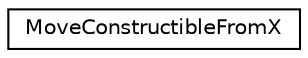digraph "Graphical Class Hierarchy"
{
  edge [fontname="Helvetica",fontsize="10",labelfontname="Helvetica",labelfontsize="10"];
  node [fontname="Helvetica",fontsize="10",shape=record];
  rankdir="LR";
  Node0 [label="MoveConstructibleFromX",height=0.2,width=0.4,color="black", fillcolor="white", style="filled",URL="$struct_move_constructible_from_x.html"];
}
